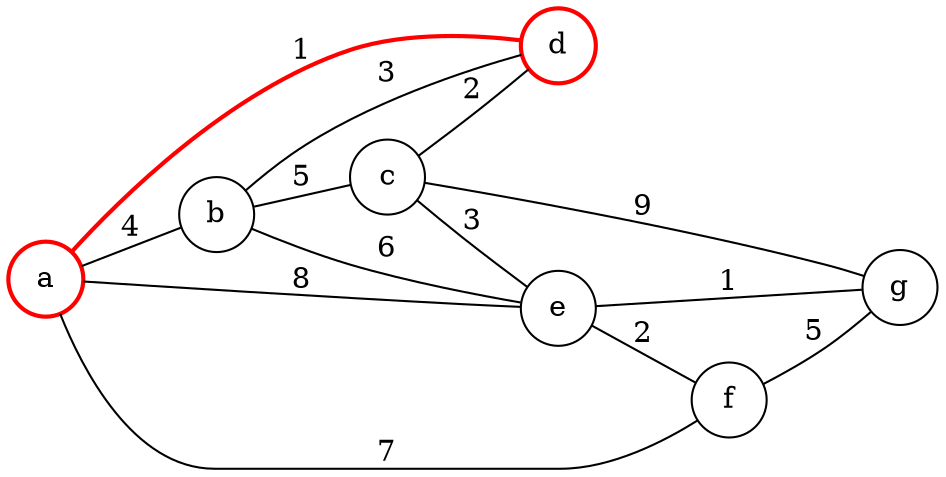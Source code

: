 graph G {rankdir=LR;
  a [shape="circle", label="a", pos="-1,0!", color=red, style=bold] ;
  b [shape="circle", label="b", pos="0,0!"] ;
  c [shape="circle", label="c", pos="1,0!"] ;
  d [shape="circle", label="d", pos="0,1!", color=red, style=bold] ;
  e [shape="circle", label="e", pos="0,-1!"] ;
  f [shape="circle", label="f", pos="-1,-1.5!"] ;
  g [shape="circle", label="g", pos="1,-1.5!"] ;

a -- b [label="4"];
a -- d [label="1", color=red, style=bold];
a -- e [label="8"];
a -- f [label="7"];
b -- d [label="3"];
b -- c [label="5"];
b -- e [label="6"];
c -- d [label="2"];
c -- e [label="3"];
c -- g [label="9"];
e -- f [label="2"];
e -- g [label="1"];
f -- g [label="5"];
}
